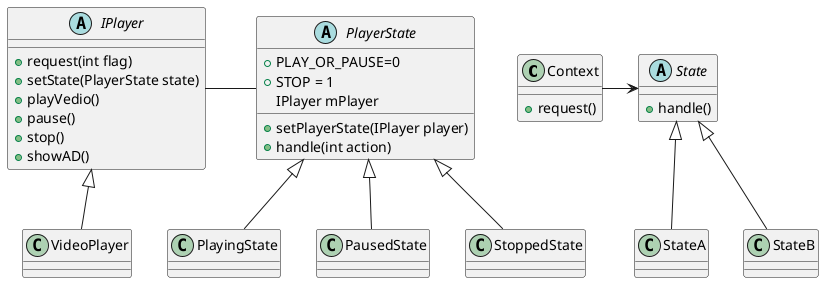 @startuml

class Context {
    + request()

}
abstract class State {
    + handle() 
}
State <|-down- StateA
State <|-down- StateB

Context -right-> State 

abstract class IPlayer {
    + request(int flag)
    + setState(PlayerState state)
    + playVedio()
    + pause()
    + stop()
    + showAD()
}

abstract class PlayerState {
    + PLAY_OR_PAUSE=0
    + STOP = 1
    IPlayer mPlayer 
    + setPlayerState(IPlayer player)
    + handle(int action)
}
PlayingState -up-|> PlayerState 
PausedState -up-|> PlayerState 
StoppedState -up-|> PlayerState 

VideoPlayer -up-|> IPlayer

IPlayer - PlayerState 

@enduml

